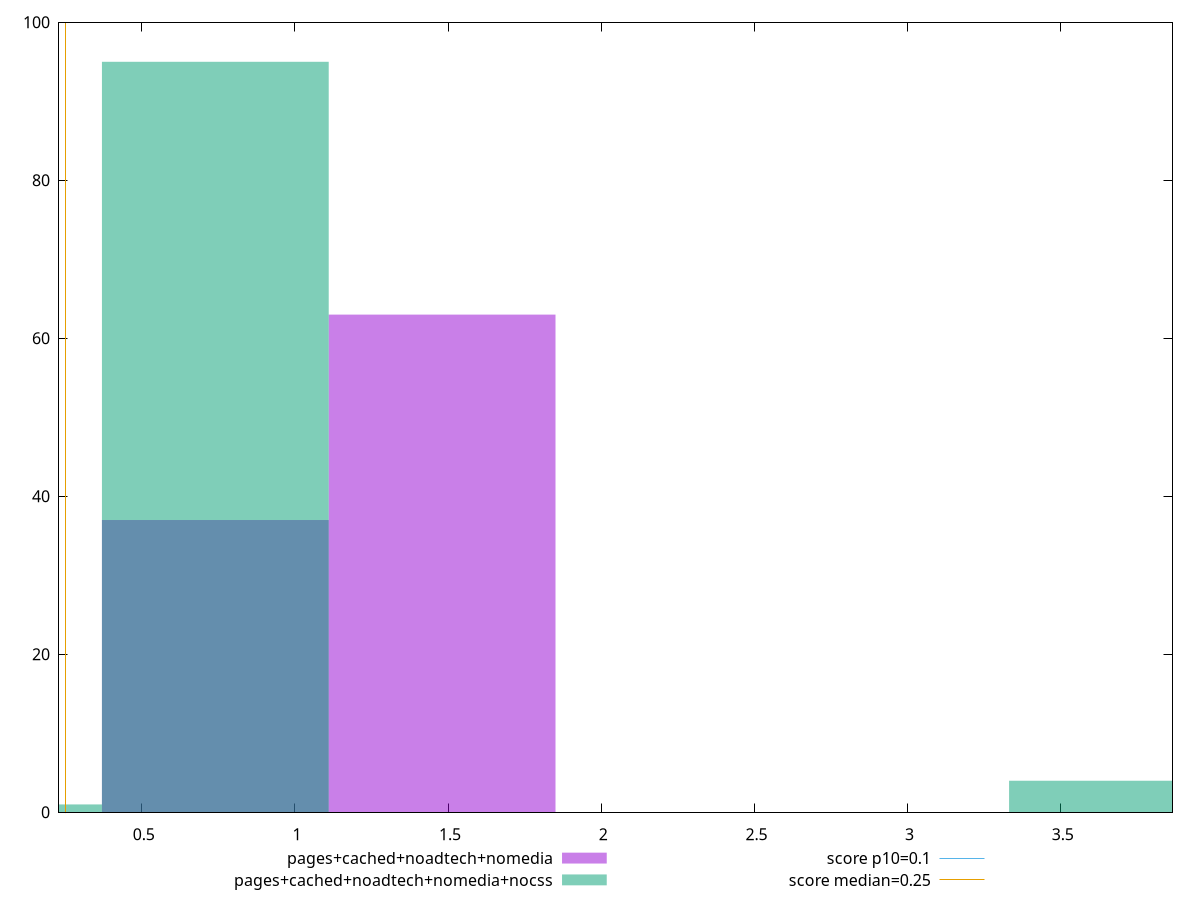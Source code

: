 reset

$pagesCachedNoadtechNomedia <<EOF
1.4805604825343497 63
0.7402802412671748 37
EOF

$pagesCachedNoadtechNomediaNocss <<EOF
0 1
0.7402802412671748 95
3.7014012063358743 4
EOF

set key outside below
set boxwidth 0.7402802412671748
set xrange [0.23000520833333332:3.864670138888889]
set yrange [0:100]
set trange [0:100]
set style fill transparent solid 0.5 noborder

set parametric
set terminal svg size 640, 500 enhanced background rgb 'white'
set output "report_00017_2021-02-10T15-08-03.406Z/cumulative-layout-shift/comparison/histogram/3_vs_4.svg"

plot $pagesCachedNoadtechNomedia title "pages+cached+noadtech+nomedia" with boxes, \
     $pagesCachedNoadtechNomediaNocss title "pages+cached+noadtech+nomedia+nocss" with boxes, \
     0.1,t title "score p10=0.1", \
     0.25,t title "score median=0.25"

reset
